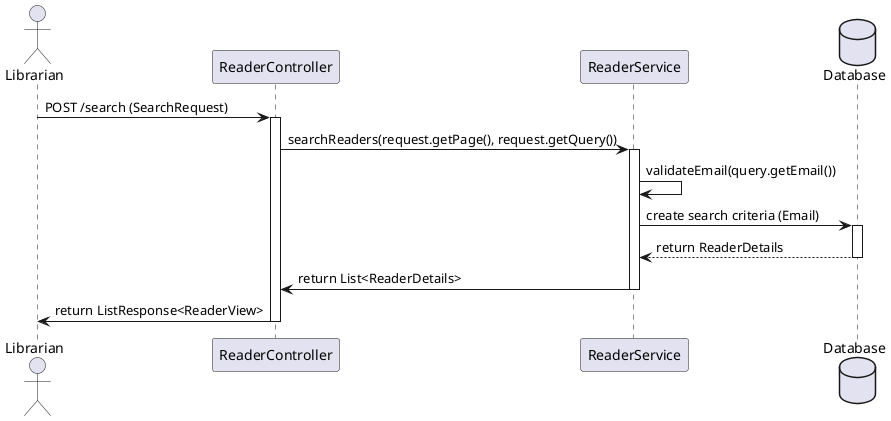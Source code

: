 @startuml
actor Librarian

participant ReaderController
participant ReaderService
Database Database

Librarian -> ReaderController : POST /search (SearchRequest)
activate ReaderController

ReaderController -> ReaderService : searchReaders(request.getPage(), request.getQuery())
activate ReaderService

ReaderService -> ReaderService : validateEmail(query.getEmail())

ReaderService -> Database : create search criteria (Email)
activate Database
Database --> ReaderService : return ReaderDetails
deactivate Database

ReaderService -> ReaderController : return List<ReaderDetails>
deactivate ReaderService

ReaderController -> Librarian : return ListResponse<ReaderView>
deactivate ReaderController

@enduml
